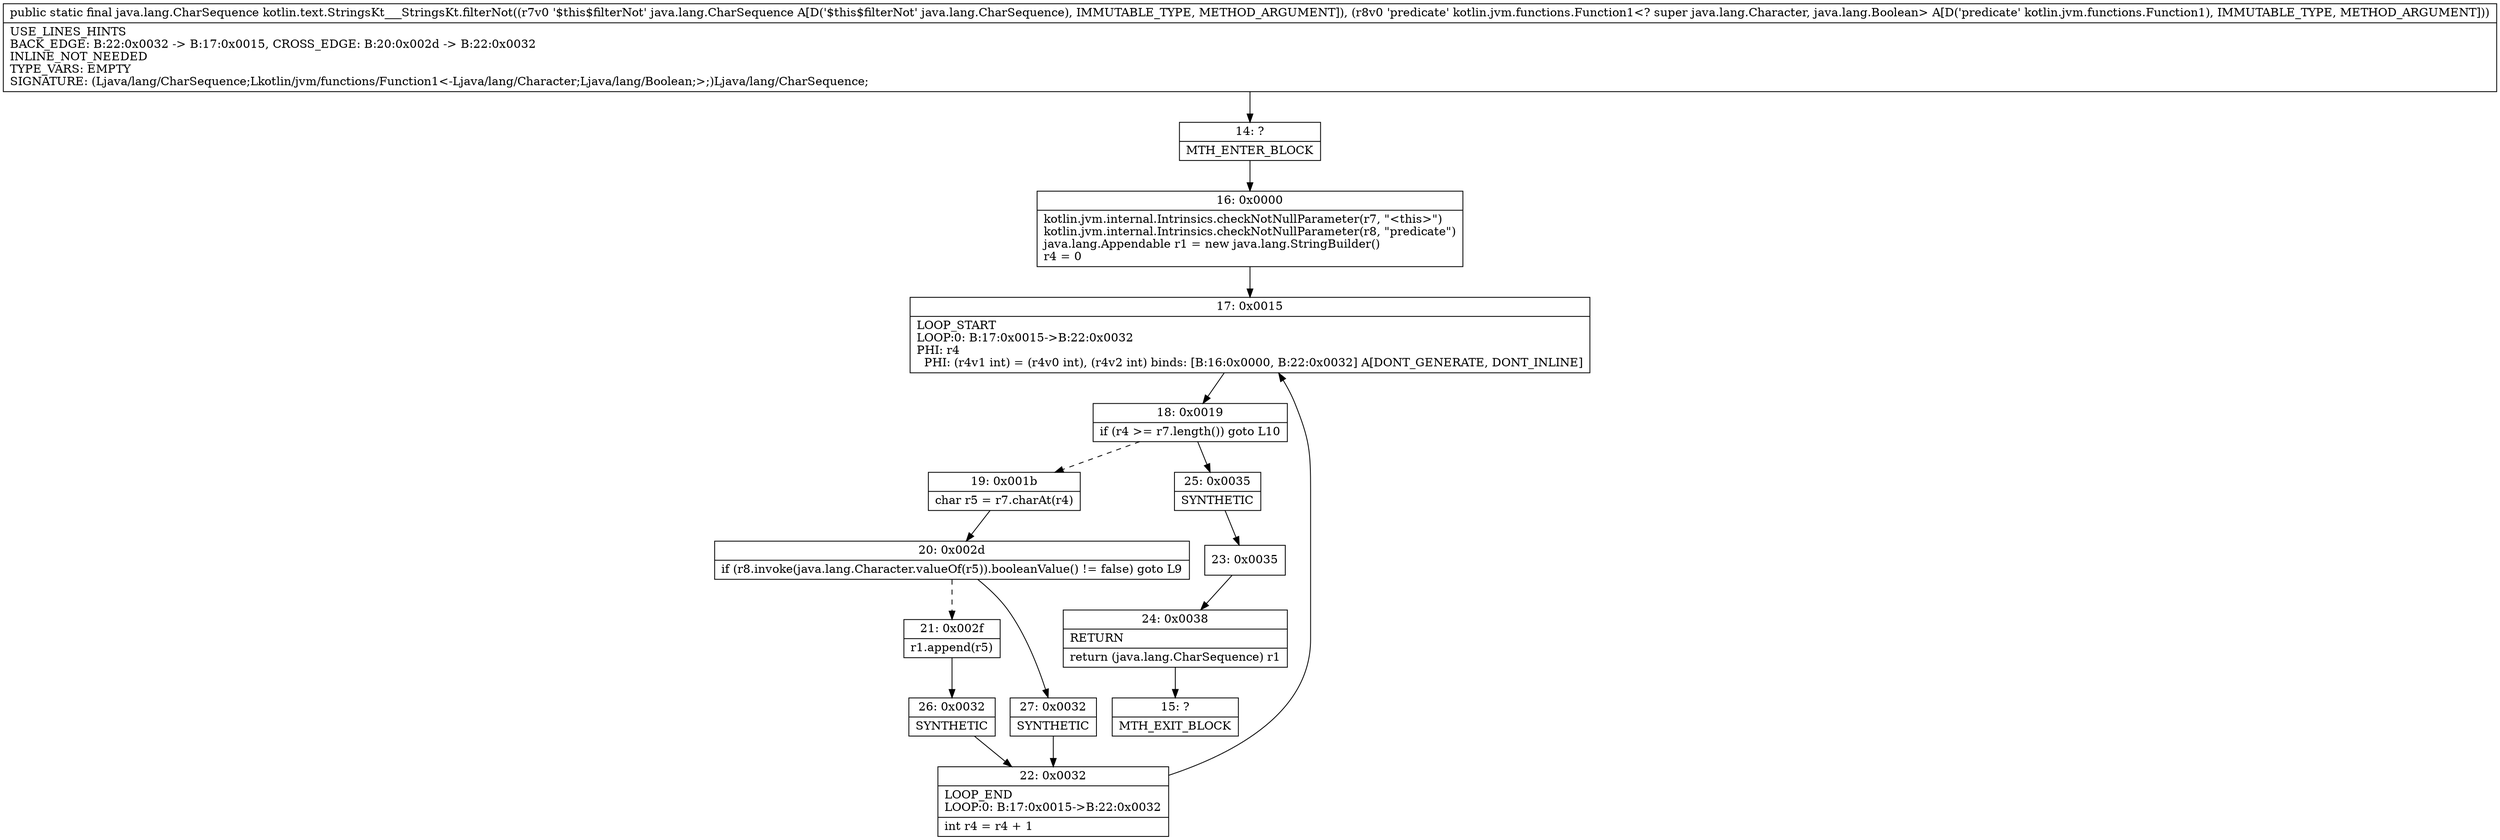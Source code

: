 digraph "CFG forkotlin.text.StringsKt___StringsKt.filterNot(Ljava\/lang\/CharSequence;Lkotlin\/jvm\/functions\/Function1;)Ljava\/lang\/CharSequence;" {
Node_14 [shape=record,label="{14\:\ ?|MTH_ENTER_BLOCK\l}"];
Node_16 [shape=record,label="{16\:\ 0x0000|kotlin.jvm.internal.Intrinsics.checkNotNullParameter(r7, \"\<this\>\")\lkotlin.jvm.internal.Intrinsics.checkNotNullParameter(r8, \"predicate\")\ljava.lang.Appendable r1 = new java.lang.StringBuilder()\lr4 = 0\l}"];
Node_17 [shape=record,label="{17\:\ 0x0015|LOOP_START\lLOOP:0: B:17:0x0015\-\>B:22:0x0032\lPHI: r4 \l  PHI: (r4v1 int) = (r4v0 int), (r4v2 int) binds: [B:16:0x0000, B:22:0x0032] A[DONT_GENERATE, DONT_INLINE]\l}"];
Node_18 [shape=record,label="{18\:\ 0x0019|if (r4 \>= r7.length()) goto L10\l}"];
Node_19 [shape=record,label="{19\:\ 0x001b|char r5 = r7.charAt(r4)\l}"];
Node_20 [shape=record,label="{20\:\ 0x002d|if (r8.invoke(java.lang.Character.valueOf(r5)).booleanValue() != false) goto L9\l}"];
Node_21 [shape=record,label="{21\:\ 0x002f|r1.append(r5)\l}"];
Node_26 [shape=record,label="{26\:\ 0x0032|SYNTHETIC\l}"];
Node_22 [shape=record,label="{22\:\ 0x0032|LOOP_END\lLOOP:0: B:17:0x0015\-\>B:22:0x0032\l|int r4 = r4 + 1\l}"];
Node_27 [shape=record,label="{27\:\ 0x0032|SYNTHETIC\l}"];
Node_25 [shape=record,label="{25\:\ 0x0035|SYNTHETIC\l}"];
Node_23 [shape=record,label="{23\:\ 0x0035}"];
Node_24 [shape=record,label="{24\:\ 0x0038|RETURN\l|return (java.lang.CharSequence) r1\l}"];
Node_15 [shape=record,label="{15\:\ ?|MTH_EXIT_BLOCK\l}"];
MethodNode[shape=record,label="{public static final java.lang.CharSequence kotlin.text.StringsKt___StringsKt.filterNot((r7v0 '$this$filterNot' java.lang.CharSequence A[D('$this$filterNot' java.lang.CharSequence), IMMUTABLE_TYPE, METHOD_ARGUMENT]), (r8v0 'predicate' kotlin.jvm.functions.Function1\<? super java.lang.Character, java.lang.Boolean\> A[D('predicate' kotlin.jvm.functions.Function1), IMMUTABLE_TYPE, METHOD_ARGUMENT]))  | USE_LINES_HINTS\lBACK_EDGE: B:22:0x0032 \-\> B:17:0x0015, CROSS_EDGE: B:20:0x002d \-\> B:22:0x0032\lINLINE_NOT_NEEDED\lTYPE_VARS: EMPTY\lSIGNATURE: (Ljava\/lang\/CharSequence;Lkotlin\/jvm\/functions\/Function1\<\-Ljava\/lang\/Character;Ljava\/lang\/Boolean;\>;)Ljava\/lang\/CharSequence;\l}"];
MethodNode -> Node_14;Node_14 -> Node_16;
Node_16 -> Node_17;
Node_17 -> Node_18;
Node_18 -> Node_19[style=dashed];
Node_18 -> Node_25;
Node_19 -> Node_20;
Node_20 -> Node_21[style=dashed];
Node_20 -> Node_27;
Node_21 -> Node_26;
Node_26 -> Node_22;
Node_22 -> Node_17;
Node_27 -> Node_22;
Node_25 -> Node_23;
Node_23 -> Node_24;
Node_24 -> Node_15;
}

